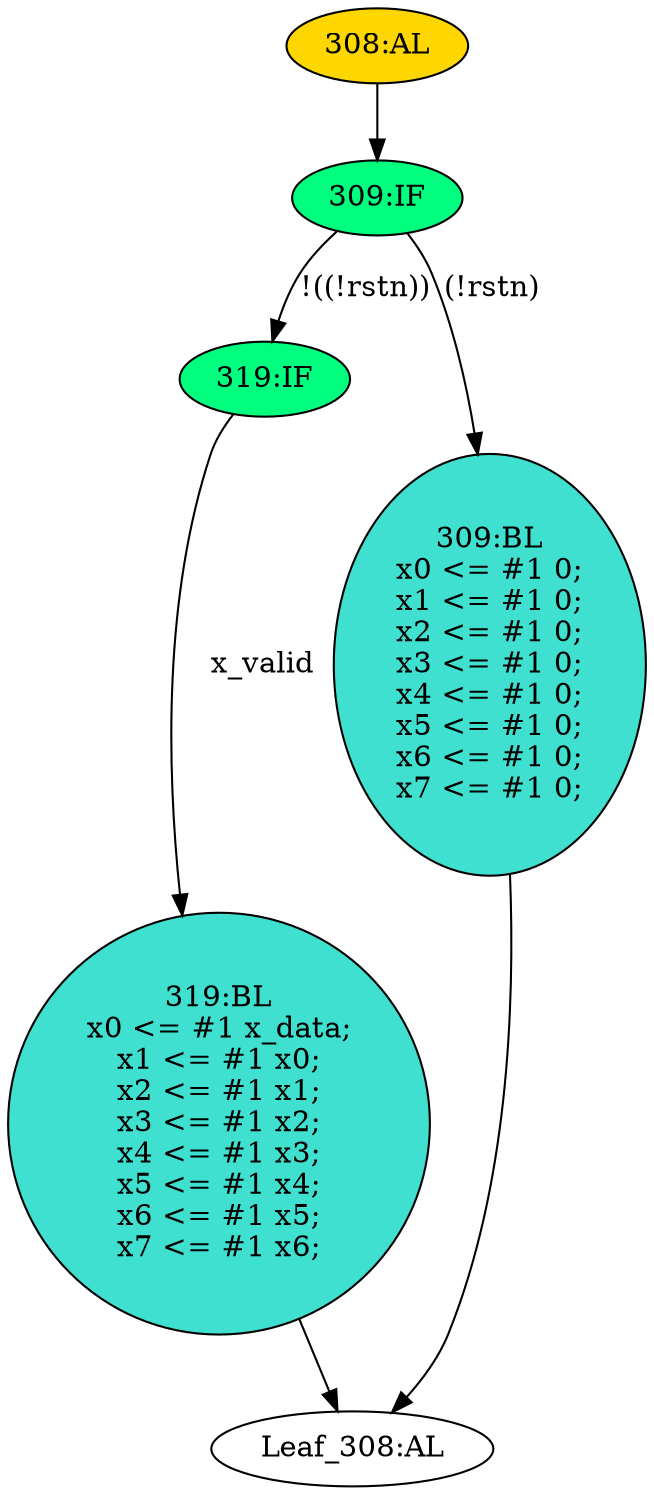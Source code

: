 strict digraph "" {
	node [label="\N"];
	"308:AL"	 [ast="<pyverilog.vparser.ast.Always object at 0x7f9442a28450>",
		clk_sens=True,
		fillcolor=gold,
		label="308:AL",
		sens="['sclk', 'rstn']",
		statements="[]",
		style=filled,
		typ=Always,
		use_var="['x1', 'x_valid', 'x_data', 'x2', 'x3', 'x0', 'rstn', 'x6', 'x4', 'x5']"];
	"309:IF"	 [ast="<pyverilog.vparser.ast.IfStatement object at 0x7f9442a41150>",
		fillcolor=springgreen,
		label="309:IF",
		statements="[]",
		style=filled,
		typ=IfStatement];
	"308:AL" -> "309:IF"	 [cond="[]",
		lineno=None];
	"319:IF"	 [ast="<pyverilog.vparser.ast.IfStatement object at 0x7f9442a411d0>",
		fillcolor=springgreen,
		label="319:IF",
		statements="[]",
		style=filled,
		typ=IfStatement];
	"319:BL"	 [ast="<pyverilog.vparser.ast.Block object at 0x7f9442a41250>",
		fillcolor=turquoise,
		label="319:BL
x0 <= #1 x_data;
x1 <= #1 x0;
x2 <= #1 x1;
x3 <= #1 x2;
x4 <= #1 x3;
x5 <= #1 x4;
x6 <= #1 x5;
x7 <= #1 x6;",
		statements="[<pyverilog.vparser.ast.NonblockingSubstitution object at 0x7f9442a41290>, <pyverilog.vparser.ast.NonblockingSubstitution object \
at 0x7f9442a414d0>, <pyverilog.vparser.ast.NonblockingSubstitution object at 0x7f9442a41690>, <pyverilog.vparser.ast.NonblockingSubstitution \
object at 0x7f9442a41850>, <pyverilog.vparser.ast.NonblockingSubstitution object at 0x7f9442a41a10>, <pyverilog.vparser.ast.NonblockingSubstitution \
object at 0x7f9442a41bd0>, <pyverilog.vparser.ast.NonblockingSubstitution object at 0x7f9442a41d90>, <pyverilog.vparser.ast.NonblockingSubstitution \
object at 0x7f9442a41f50>]",
		style=filled,
		typ=Block];
	"319:IF" -> "319:BL"	 [cond="['x_valid']",
		label=x_valid,
		lineno=319];
	"309:BL"	 [ast="<pyverilog.vparser.ast.Block object at 0x7f9442a2c190>",
		fillcolor=turquoise,
		label="309:BL
x0 <= #1 0;
x1 <= #1 0;
x2 <= #1 0;
x3 <= #1 0;
x4 <= #1 0;
x5 <= #1 0;
x6 <= #1 0;
x7 <= #1 0;",
		statements="[<pyverilog.vparser.ast.NonblockingSubstitution object at 0x7f9442a2c1d0>, <pyverilog.vparser.ast.NonblockingSubstitution object \
at 0x7f9442a2c390>, <pyverilog.vparser.ast.NonblockingSubstitution object at 0x7f9442a2c550>, <pyverilog.vparser.ast.NonblockingSubstitution \
object at 0x7f9442a2c710>, <pyverilog.vparser.ast.NonblockingSubstitution object at 0x7f9442a2c8d0>, <pyverilog.vparser.ast.NonblockingSubstitution \
object at 0x7f9442a2ca90>, <pyverilog.vparser.ast.NonblockingSubstitution object at 0x7f9442a2cc50>, <pyverilog.vparser.ast.NonblockingSubstitution \
object at 0x7f9442a2ce10>]",
		style=filled,
		typ=Block];
	"Leaf_308:AL"	 [def_var="['x2', 'x3', 'x0', 'x1', 'x6', 'x7', 'x4', 'x5']",
		label="Leaf_308:AL"];
	"309:BL" -> "Leaf_308:AL"	 [cond="[]",
		lineno=None];
	"319:BL" -> "Leaf_308:AL"	 [cond="[]",
		lineno=None];
	"309:IF" -> "319:IF"	 [cond="['rstn']",
		label="!((!rstn))",
		lineno=309];
	"309:IF" -> "309:BL"	 [cond="['rstn']",
		label="(!rstn)",
		lineno=309];
}
